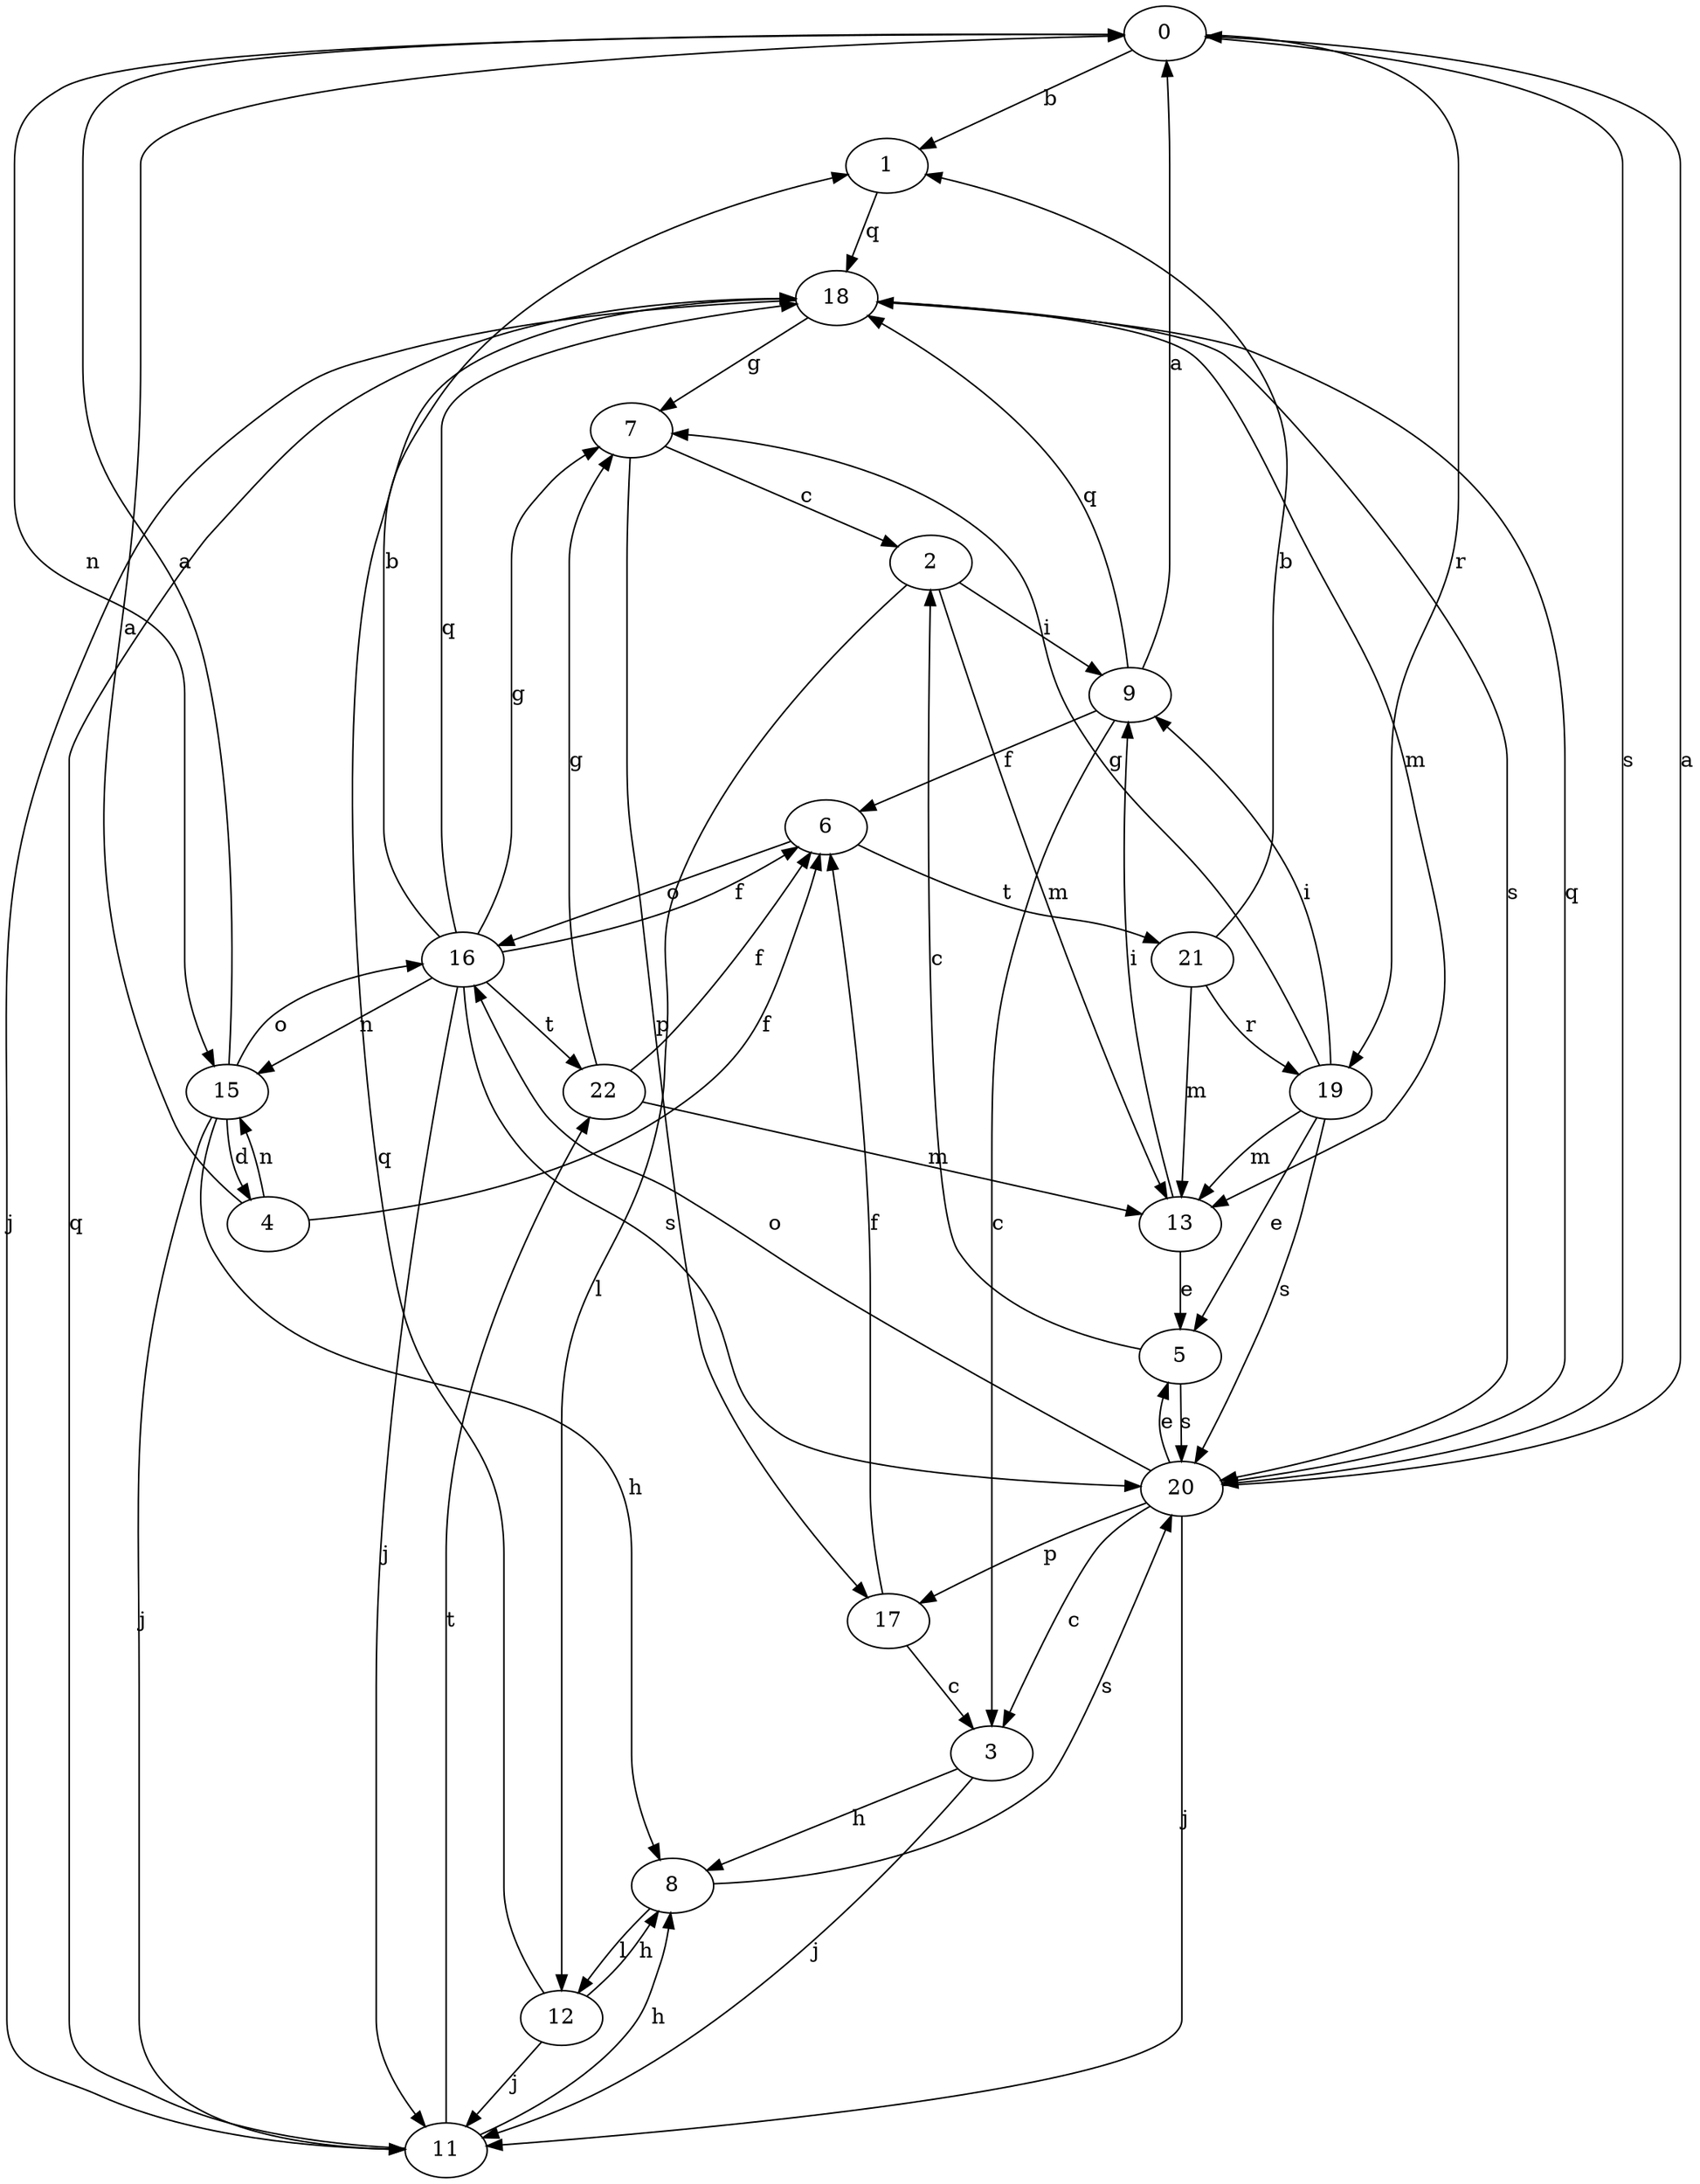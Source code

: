 strict digraph  {
0;
1;
2;
3;
4;
5;
6;
7;
8;
9;
11;
12;
13;
15;
16;
17;
18;
19;
20;
21;
22;
0 -> 1  [label=b];
0 -> 15  [label=n];
0 -> 19  [label=r];
0 -> 20  [label=s];
1 -> 18  [label=q];
2 -> 9  [label=i];
2 -> 12  [label=l];
2 -> 13  [label=m];
3 -> 8  [label=h];
3 -> 11  [label=j];
4 -> 0  [label=a];
4 -> 6  [label=f];
4 -> 15  [label=n];
5 -> 2  [label=c];
5 -> 20  [label=s];
6 -> 16  [label=o];
6 -> 21  [label=t];
7 -> 2  [label=c];
7 -> 17  [label=p];
8 -> 12  [label=l];
8 -> 20  [label=s];
9 -> 0  [label=a];
9 -> 3  [label=c];
9 -> 6  [label=f];
9 -> 18  [label=q];
11 -> 8  [label=h];
11 -> 18  [label=q];
11 -> 22  [label=t];
12 -> 8  [label=h];
12 -> 11  [label=j];
12 -> 18  [label=q];
13 -> 5  [label=e];
13 -> 9  [label=i];
15 -> 0  [label=a];
15 -> 4  [label=d];
15 -> 8  [label=h];
15 -> 11  [label=j];
15 -> 16  [label=o];
16 -> 1  [label=b];
16 -> 6  [label=f];
16 -> 7  [label=g];
16 -> 11  [label=j];
16 -> 15  [label=n];
16 -> 18  [label=q];
16 -> 20  [label=s];
16 -> 22  [label=t];
17 -> 3  [label=c];
17 -> 6  [label=f];
18 -> 7  [label=g];
18 -> 11  [label=j];
18 -> 13  [label=m];
18 -> 20  [label=s];
19 -> 5  [label=e];
19 -> 7  [label=g];
19 -> 9  [label=i];
19 -> 13  [label=m];
19 -> 20  [label=s];
20 -> 0  [label=a];
20 -> 3  [label=c];
20 -> 5  [label=e];
20 -> 11  [label=j];
20 -> 16  [label=o];
20 -> 17  [label=p];
20 -> 18  [label=q];
21 -> 1  [label=b];
21 -> 13  [label=m];
21 -> 19  [label=r];
22 -> 6  [label=f];
22 -> 7  [label=g];
22 -> 13  [label=m];
}
